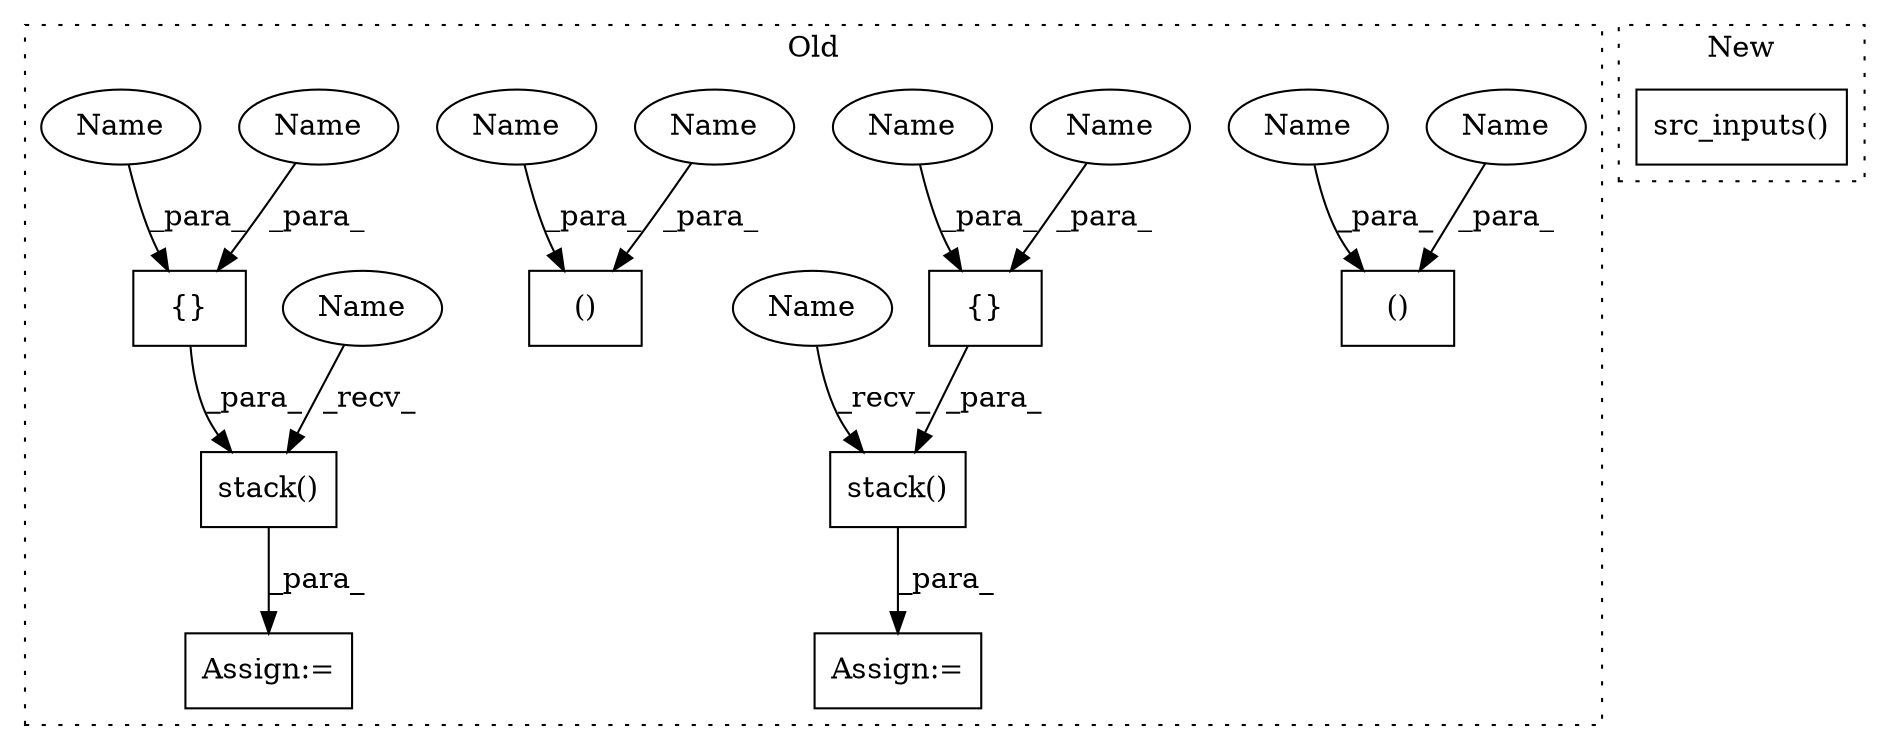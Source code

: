 digraph G {
subgraph cluster0 {
1 [label="stack()" a="75" s="3262,3309" l="12,8" shape="box"];
3 [label="{}" a="59" s="3274,3308" l="1,0" shape="box"];
4 [label="stack()" a="75" s="3185,3232" l="12,8" shape="box"];
5 [label="{}" a="59" s="3197,3231" l="1,0" shape="box"];
6 [label="Assign:=" a="68" s="3182" l="3" shape="box"];
7 [label="Assign:=" a="68" s="3259" l="3" shape="box"];
8 [label="()" a="54" s="2501" l="20" shape="box"];
9 [label="()" a="54" s="2690" l="20" shape="box"];
10 [label="Name" a="87" s="2503" l="18" shape="ellipse"];
11 [label="Name" a="87" s="3213" l="18" shape="ellipse"];
12 [label="Name" a="87" s="3275" l="13" shape="ellipse"];
13 [label="Name" a="87" s="2677" l="13" shape="ellipse"];
14 [label="Name" a="87" s="2488" l="13" shape="ellipse"];
15 [label="Name" a="87" s="3198" l="13" shape="ellipse"];
16 [label="Name" a="87" s="3290" l="18" shape="ellipse"];
17 [label="Name" a="87" s="2692" l="18" shape="ellipse"];
18 [label="Name" a="87" s="3185" l="5" shape="ellipse"];
19 [label="Name" a="87" s="3262" l="5" shape="ellipse"];
label = "Old";
style="dotted";
}
subgraph cluster1 {
2 [label="src_inputs()" a="75" s="2875,2895" l="16,1" shape="box"];
label = "New";
style="dotted";
}
1 -> 7 [label="_para_"];
3 -> 1 [label="_para_"];
4 -> 6 [label="_para_"];
5 -> 4 [label="_para_"];
10 -> 8 [label="_para_"];
11 -> 5 [label="_para_"];
12 -> 3 [label="_para_"];
13 -> 9 [label="_para_"];
14 -> 8 [label="_para_"];
15 -> 5 [label="_para_"];
16 -> 3 [label="_para_"];
17 -> 9 [label="_para_"];
18 -> 4 [label="_recv_"];
19 -> 1 [label="_recv_"];
}